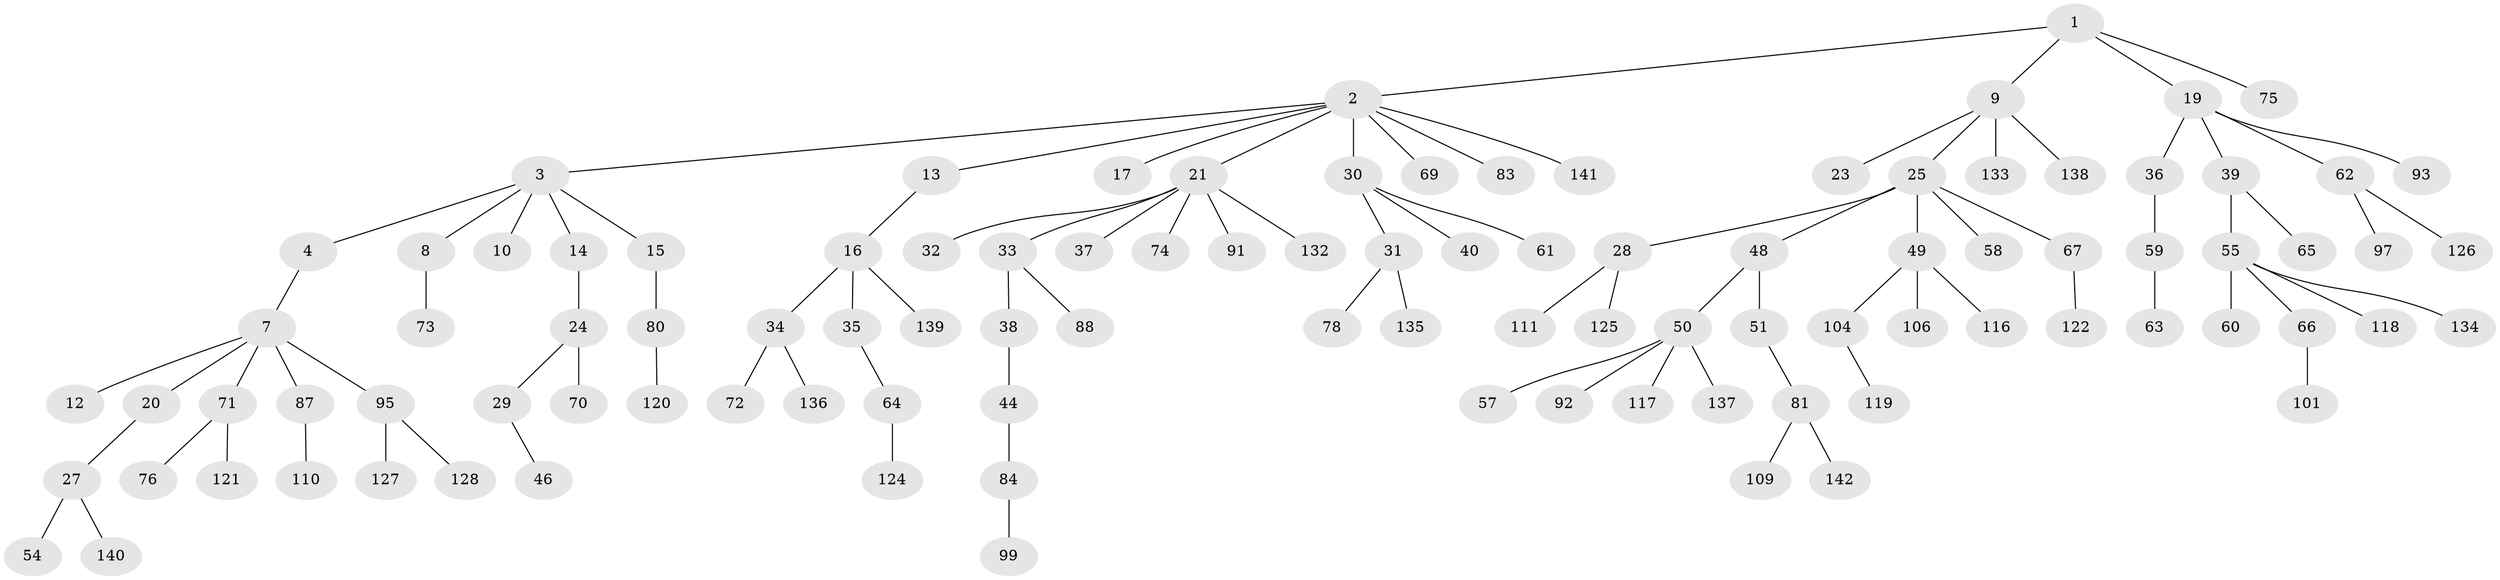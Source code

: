 // original degree distribution, {4: 0.04929577464788732, 5: 0.028169014084507043, 2: 0.2605633802816901, 3: 0.14084507042253522, 7: 0.007042253521126761, 6: 0.028169014084507043, 1: 0.4859154929577465}
// Generated by graph-tools (version 1.1) at 2025/42/03/06/25 10:42:03]
// undirected, 103 vertices, 102 edges
graph export_dot {
graph [start="1"]
  node [color=gray90,style=filled];
  1 [super="+6"];
  2 [super="+11"];
  3 [super="+5"];
  4;
  7 [super="+43"];
  8 [super="+18"];
  9 [super="+42"];
  10;
  12;
  13 [super="+96"];
  14;
  15;
  16 [super="+45"];
  17;
  19 [super="+26"];
  20 [super="+85"];
  21 [super="+22"];
  23;
  24;
  25;
  27 [super="+68"];
  28 [super="+102"];
  29;
  30 [super="+103"];
  31 [super="+77"];
  32;
  33 [super="+112"];
  34 [super="+41"];
  35;
  36 [super="+52"];
  37 [super="+114"];
  38;
  39 [super="+98"];
  40;
  44 [super="+53"];
  46 [super="+47"];
  48;
  49 [super="+56"];
  50 [super="+89"];
  51 [super="+100"];
  54;
  55 [super="+82"];
  57;
  58;
  59;
  60;
  61 [super="+115"];
  62 [super="+94"];
  63 [super="+130"];
  64 [super="+86"];
  65 [super="+105"];
  66;
  67 [super="+79"];
  69;
  70;
  71;
  72 [super="+90"];
  73;
  74;
  75;
  76;
  78;
  80;
  81 [super="+113"];
  83 [super="+123"];
  84 [super="+129"];
  87;
  88;
  91 [super="+107"];
  92;
  93;
  95;
  97;
  99;
  101;
  104 [super="+108"];
  106;
  109;
  110;
  111;
  116;
  117 [super="+131"];
  118;
  119;
  120;
  121;
  122;
  124;
  125;
  126;
  127;
  128;
  132;
  133;
  134;
  135;
  136;
  137;
  138;
  139;
  140;
  141;
  142;
  1 -- 2;
  1 -- 9;
  1 -- 75;
  1 -- 19;
  2 -- 3;
  2 -- 13;
  2 -- 83;
  2 -- 17;
  2 -- 69;
  2 -- 21;
  2 -- 141;
  2 -- 30;
  3 -- 4;
  3 -- 8;
  3 -- 14;
  3 -- 10;
  3 -- 15;
  4 -- 7;
  7 -- 12;
  7 -- 20;
  7 -- 71;
  7 -- 87;
  7 -- 95;
  8 -- 73;
  9 -- 23;
  9 -- 25;
  9 -- 133;
  9 -- 138;
  13 -- 16;
  14 -- 24;
  15 -- 80;
  16 -- 34;
  16 -- 35;
  16 -- 139;
  19 -- 36;
  19 -- 39;
  19 -- 93;
  19 -- 62;
  20 -- 27;
  21 -- 32;
  21 -- 33;
  21 -- 91;
  21 -- 132;
  21 -- 74;
  21 -- 37;
  24 -- 29;
  24 -- 70;
  25 -- 28;
  25 -- 48;
  25 -- 49;
  25 -- 58;
  25 -- 67;
  27 -- 54;
  27 -- 140;
  28 -- 125;
  28 -- 111;
  29 -- 46;
  30 -- 31;
  30 -- 40;
  30 -- 61;
  31 -- 135;
  31 -- 78;
  33 -- 38;
  33 -- 88;
  34 -- 72;
  34 -- 136;
  35 -- 64;
  36 -- 59;
  38 -- 44;
  39 -- 55;
  39 -- 65;
  44 -- 84;
  48 -- 50;
  48 -- 51;
  49 -- 116;
  49 -- 104;
  49 -- 106;
  50 -- 57;
  50 -- 137;
  50 -- 92;
  50 -- 117;
  51 -- 81;
  55 -- 60;
  55 -- 66;
  55 -- 118;
  55 -- 134;
  59 -- 63;
  62 -- 126;
  62 -- 97;
  64 -- 124;
  66 -- 101;
  67 -- 122;
  71 -- 76;
  71 -- 121;
  80 -- 120;
  81 -- 109;
  81 -- 142;
  84 -- 99;
  87 -- 110;
  95 -- 127;
  95 -- 128;
  104 -- 119;
}
